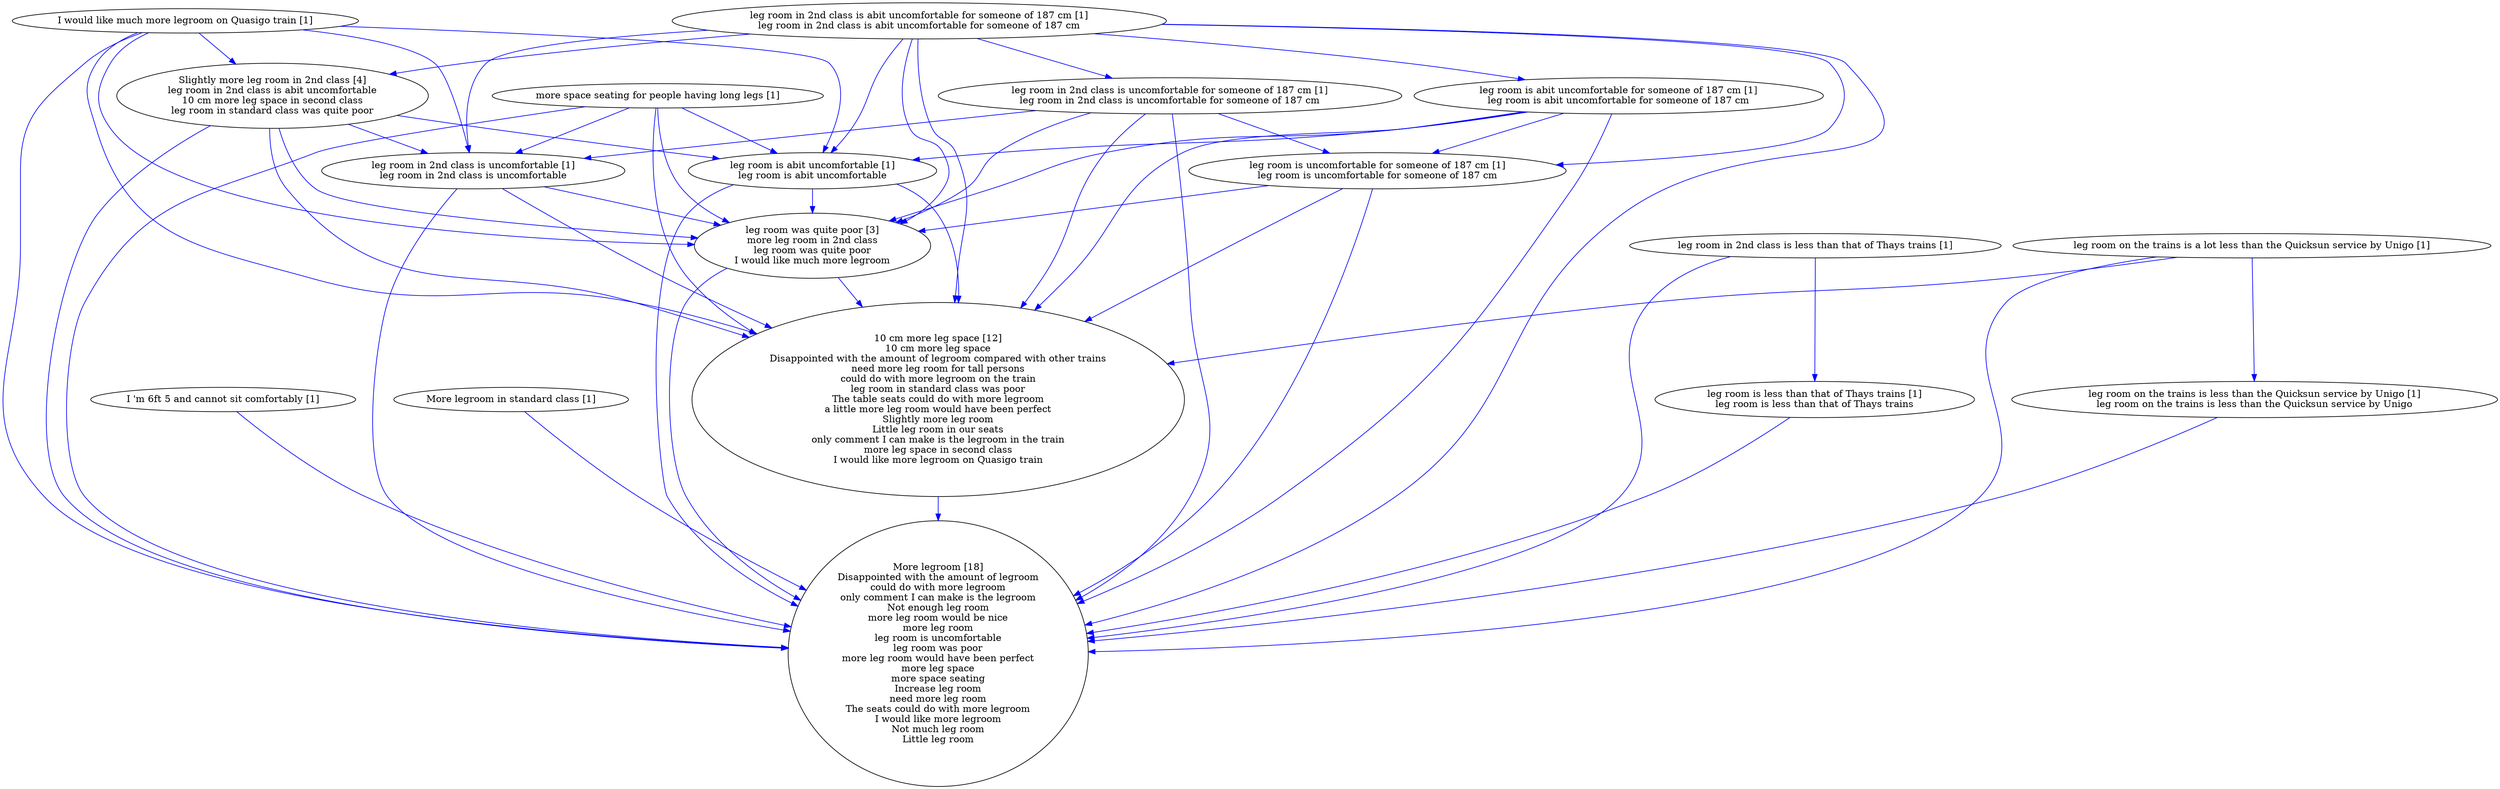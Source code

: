 digraph collapsedGraph {
"leg room was quite poor [3]\nmore leg room in 2nd class\nleg room was quite poor\nI would like much more legroom""More legroom [18]\nDisappointed with the amount of legroom\ncould do with more legroom\nonly comment I can make is the legroom\nNot enough leg room\nmore leg room would be nice\nmore leg room\nleg room is uncomfortable\nleg room was poor\nmore leg room would have been perfect\nmore leg space\nmore space seating\nIncrease leg room\nneed more leg room\nThe seats could do with more legroom\nI would like more legroom\nNot much leg room\nLittle leg room""10 cm more leg space [12]\n10 cm more leg space\nDisappointed with the amount of legroom compared with other trains\nneed more leg room for tall persons\ncould do with more legroom on the train\nleg room in standard class was poor\nThe table seats could do with more legroom\na little more leg room would have been perfect\nSlightly more leg room\nLittle leg room in our seats\nonly comment I can make is the legroom in the train\nmore leg space in second class\nI would like more legroom on Quasigo train""Slightly more leg room in 2nd class [4]\nleg room in 2nd class is abit uncomfortable\n10 cm more leg space in second class\nleg room in standard class was quite poor""I 'm 6ft 5 and cannot sit comfortably [1]""I would like much more legroom on Quasigo train [1]""More legroom in standard class [1]""leg room in 2nd class is abit uncomfortable for someone of 187 cm [1]\nleg room in 2nd class is abit uncomfortable for someone of 187 cm""leg room is abit uncomfortable for someone of 187 cm [1]\nleg room is abit uncomfortable for someone of 187 cm""leg room is abit uncomfortable [1]\nleg room is abit uncomfortable""leg room is uncomfortable for someone of 187 cm [1]\nleg room is uncomfortable for someone of 187 cm""leg room in 2nd class is uncomfortable [1]\nleg room in 2nd class is uncomfortable""leg room in 2nd class is uncomfortable for someone of 187 cm [1]\nleg room in 2nd class is uncomfortable for someone of 187 cm""leg room in 2nd class is less than that of Thays trains [1]""leg room is less than that of Thays trains [1]\nleg room is less than that of Thays trains""leg room on the trains is a lot less than the Quicksun service by Unigo [1]""leg room on the trains is less than the Quicksun service by Unigo [1]\nleg room on the trains is less than the Quicksun service by Unigo""more space seating for people having long legs [1]""10 cm more leg space [12]\n10 cm more leg space\nDisappointed with the amount of legroom compared with other trains\nneed more leg room for tall persons\ncould do with more legroom on the train\nleg room in standard class was poor\nThe table seats could do with more legroom\na little more leg room would have been perfect\nSlightly more leg room\nLittle leg room in our seats\nonly comment I can make is the legroom in the train\nmore leg space in second class\nI would like more legroom on Quasigo train" -> "More legroom [18]\nDisappointed with the amount of legroom\ncould do with more legroom\nonly comment I can make is the legroom\nNot enough leg room\nmore leg room would be nice\nmore leg room\nleg room is uncomfortable\nleg room was poor\nmore leg room would have been perfect\nmore leg space\nmore space seating\nIncrease leg room\nneed more leg room\nThe seats could do with more legroom\nI would like more legroom\nNot much leg room\nLittle leg room" [color=blue]
"Slightly more leg room in 2nd class [4]\nleg room in 2nd class is abit uncomfortable\n10 cm more leg space in second class\nleg room in standard class was quite poor" -> "10 cm more leg space [12]\n10 cm more leg space\nDisappointed with the amount of legroom compared with other trains\nneed more leg room for tall persons\ncould do with more legroom on the train\nleg room in standard class was poor\nThe table seats could do with more legroom\na little more leg room would have been perfect\nSlightly more leg room\nLittle leg room in our seats\nonly comment I can make is the legroom in the train\nmore leg space in second class\nI would like more legroom on Quasigo train" [color=blue]
"Slightly more leg room in 2nd class [4]\nleg room in 2nd class is abit uncomfortable\n10 cm more leg space in second class\nleg room in standard class was quite poor" -> "leg room is abit uncomfortable [1]\nleg room is abit uncomfortable" [color=blue]
"more space seating for people having long legs [1]" -> "leg room in 2nd class is uncomfortable [1]\nleg room in 2nd class is uncomfortable" [color=blue]
"leg room in 2nd class is abit uncomfortable for someone of 187 cm [1]\nleg room in 2nd class is abit uncomfortable for someone of 187 cm" -> "10 cm more leg space [12]\n10 cm more leg space\nDisappointed with the amount of legroom compared with other trains\nneed more leg room for tall persons\ncould do with more legroom on the train\nleg room in standard class was poor\nThe table seats could do with more legroom\na little more leg room would have been perfect\nSlightly more leg room\nLittle leg room in our seats\nonly comment I can make is the legroom in the train\nmore leg space in second class\nI would like more legroom on Quasigo train" [color=blue]
"more space seating for people having long legs [1]" -> "10 cm more leg space [12]\n10 cm more leg space\nDisappointed with the amount of legroom compared with other trains\nneed more leg room for tall persons\ncould do with more legroom on the train\nleg room in standard class was poor\nThe table seats could do with more legroom\na little more leg room would have been perfect\nSlightly more leg room\nLittle leg room in our seats\nonly comment I can make is the legroom in the train\nmore leg space in second class\nI would like more legroom on Quasigo train" [color=blue]
"more space seating for people having long legs [1]" -> "leg room was quite poor [3]\nmore leg room in 2nd class\nleg room was quite poor\nI would like much more legroom" [color=blue]
"leg room was quite poor [3]\nmore leg room in 2nd class\nleg room was quite poor\nI would like much more legroom" -> "More legroom [18]\nDisappointed with the amount of legroom\ncould do with more legroom\nonly comment I can make is the legroom\nNot enough leg room\nmore leg room would be nice\nmore leg room\nleg room is uncomfortable\nleg room was poor\nmore leg room would have been perfect\nmore leg space\nmore space seating\nIncrease leg room\nneed more leg room\nThe seats could do with more legroom\nI would like more legroom\nNot much leg room\nLittle leg room" [color=blue]
"more space seating for people having long legs [1]" -> "More legroom [18]\nDisappointed with the amount of legroom\ncould do with more legroom\nonly comment I can make is the legroom\nNot enough leg room\nmore leg room would be nice\nmore leg room\nleg room is uncomfortable\nleg room was poor\nmore leg room would have been perfect\nmore leg space\nmore space seating\nIncrease leg room\nneed more leg room\nThe seats could do with more legroom\nI would like more legroom\nNot much leg room\nLittle leg room" [color=blue]
"leg room in 2nd class is uncomfortable [1]\nleg room in 2nd class is uncomfortable" -> "More legroom [18]\nDisappointed with the amount of legroom\ncould do with more legroom\nonly comment I can make is the legroom\nNot enough leg room\nmore leg room would be nice\nmore leg room\nleg room is uncomfortable\nleg room was poor\nmore leg room would have been perfect\nmore leg space\nmore space seating\nIncrease leg room\nneed more leg room\nThe seats could do with more legroom\nI would like more legroom\nNot much leg room\nLittle leg room" [color=blue]
"leg room in 2nd class is uncomfortable [1]\nleg room in 2nd class is uncomfortable" -> "leg room was quite poor [3]\nmore leg room in 2nd class\nleg room was quite poor\nI would like much more legroom" [color=blue]
"leg room in 2nd class is uncomfortable [1]\nleg room in 2nd class is uncomfortable" -> "10 cm more leg space [12]\n10 cm more leg space\nDisappointed with the amount of legroom compared with other trains\nneed more leg room for tall persons\ncould do with more legroom on the train\nleg room in standard class was poor\nThe table seats could do with more legroom\na little more leg room would have been perfect\nSlightly more leg room\nLittle leg room in our seats\nonly comment I can make is the legroom in the train\nmore leg space in second class\nI would like more legroom on Quasigo train" [color=blue]
"leg room in 2nd class is uncomfortable for someone of 187 cm [1]\nleg room in 2nd class is uncomfortable for someone of 187 cm" -> "10 cm more leg space [12]\n10 cm more leg space\nDisappointed with the amount of legroom compared with other trains\nneed more leg room for tall persons\ncould do with more legroom on the train\nleg room in standard class was poor\nThe table seats could do with more legroom\na little more leg room would have been perfect\nSlightly more leg room\nLittle leg room in our seats\nonly comment I can make is the legroom in the train\nmore leg space in second class\nI would like more legroom on Quasigo train" [color=blue]
"leg room on the trains is a lot less than the Quicksun service by Unigo [1]" -> "More legroom [18]\nDisappointed with the amount of legroom\ncould do with more legroom\nonly comment I can make is the legroom\nNot enough leg room\nmore leg room would be nice\nmore leg room\nleg room is uncomfortable\nleg room was poor\nmore leg room would have been perfect\nmore leg space\nmore space seating\nIncrease leg room\nneed more leg room\nThe seats could do with more legroom\nI would like more legroom\nNot much leg room\nLittle leg room" [color=blue]
"leg room is less than that of Thays trains [1]\nleg room is less than that of Thays trains" -> "More legroom [18]\nDisappointed with the amount of legroom\ncould do with more legroom\nonly comment I can make is the legroom\nNot enough leg room\nmore leg room would be nice\nmore leg room\nleg room is uncomfortable\nleg room was poor\nmore leg room would have been perfect\nmore leg space\nmore space seating\nIncrease leg room\nneed more leg room\nThe seats could do with more legroom\nI would like more legroom\nNot much leg room\nLittle leg room" [color=blue]
"leg room is uncomfortable for someone of 187 cm [1]\nleg room is uncomfortable for someone of 187 cm" -> "10 cm more leg space [12]\n10 cm more leg space\nDisappointed with the amount of legroom compared with other trains\nneed more leg room for tall persons\ncould do with more legroom on the train\nleg room in standard class was poor\nThe table seats could do with more legroom\na little more leg room would have been perfect\nSlightly more leg room\nLittle leg room in our seats\nonly comment I can make is the legroom in the train\nmore leg space in second class\nI would like more legroom on Quasigo train" [color=blue]
"More legroom in standard class [1]" -> "More legroom [18]\nDisappointed with the amount of legroom\ncould do with more legroom\nonly comment I can make is the legroom\nNot enough leg room\nmore leg room would be nice\nmore leg room\nleg room is uncomfortable\nleg room was poor\nmore leg room would have been perfect\nmore leg space\nmore space seating\nIncrease leg room\nneed more leg room\nThe seats could do with more legroom\nI would like more legroom\nNot much leg room\nLittle leg room" [color=blue]
"Slightly more leg room in 2nd class [4]\nleg room in 2nd class is abit uncomfortable\n10 cm more leg space in second class\nleg room in standard class was quite poor" -> "leg room was quite poor [3]\nmore leg room in 2nd class\nleg room was quite poor\nI would like much more legroom" [color=blue]
"Slightly more leg room in 2nd class [4]\nleg room in 2nd class is abit uncomfortable\n10 cm more leg space in second class\nleg room in standard class was quite poor" -> "More legroom [18]\nDisappointed with the amount of legroom\ncould do with more legroom\nonly comment I can make is the legroom\nNot enough leg room\nmore leg room would be nice\nmore leg room\nleg room is uncomfortable\nleg room was poor\nmore leg room would have been perfect\nmore leg space\nmore space seating\nIncrease leg room\nneed more leg room\nThe seats could do with more legroom\nI would like more legroom\nNot much leg room\nLittle leg room" [color=blue]
"leg room in 2nd class is uncomfortable for someone of 187 cm [1]\nleg room in 2nd class is uncomfortable for someone of 187 cm" -> "leg room was quite poor [3]\nmore leg room in 2nd class\nleg room was quite poor\nI would like much more legroom" [color=blue]
"leg room is uncomfortable for someone of 187 cm [1]\nleg room is uncomfortable for someone of 187 cm" -> "More legroom [18]\nDisappointed with the amount of legroom\ncould do with more legroom\nonly comment I can make is the legroom\nNot enough leg room\nmore leg room would be nice\nmore leg room\nleg room is uncomfortable\nleg room was poor\nmore leg room would have been perfect\nmore leg space\nmore space seating\nIncrease leg room\nneed more leg room\nThe seats could do with more legroom\nI would like more legroom\nNot much leg room\nLittle leg room" [color=blue]
"leg room is uncomfortable for someone of 187 cm [1]\nleg room is uncomfortable for someone of 187 cm" -> "leg room was quite poor [3]\nmore leg room in 2nd class\nleg room was quite poor\nI would like much more legroom" [color=blue]
"Slightly more leg room in 2nd class [4]\nleg room in 2nd class is abit uncomfortable\n10 cm more leg space in second class\nleg room in standard class was quite poor" -> "leg room in 2nd class is uncomfortable [1]\nleg room in 2nd class is uncomfortable" [color=blue]
"leg room in 2nd class is uncomfortable for someone of 187 cm [1]\nleg room in 2nd class is uncomfortable for someone of 187 cm" -> "More legroom [18]\nDisappointed with the amount of legroom\ncould do with more legroom\nonly comment I can make is the legroom\nNot enough leg room\nmore leg room would be nice\nmore leg room\nleg room is uncomfortable\nleg room was poor\nmore leg room would have been perfect\nmore leg space\nmore space seating\nIncrease leg room\nneed more leg room\nThe seats could do with more legroom\nI would like more legroom\nNot much leg room\nLittle leg room" [color=blue]
"leg room is abit uncomfortable for someone of 187 cm [1]\nleg room is abit uncomfortable for someone of 187 cm" -> "leg room was quite poor [3]\nmore leg room in 2nd class\nleg room was quite poor\nI would like much more legroom" [color=blue]
"leg room is abit uncomfortable for someone of 187 cm [1]\nleg room is abit uncomfortable for someone of 187 cm" -> "More legroom [18]\nDisappointed with the amount of legroom\ncould do with more legroom\nonly comment I can make is the legroom\nNot enough leg room\nmore leg room would be nice\nmore leg room\nleg room is uncomfortable\nleg room was poor\nmore leg room would have been perfect\nmore leg space\nmore space seating\nIncrease leg room\nneed more leg room\nThe seats could do with more legroom\nI would like more legroom\nNot much leg room\nLittle leg room" [color=blue]
"leg room is abit uncomfortable for someone of 187 cm [1]\nleg room is abit uncomfortable for someone of 187 cm" -> "10 cm more leg space [12]\n10 cm more leg space\nDisappointed with the amount of legroom compared with other trains\nneed more leg room for tall persons\ncould do with more legroom on the train\nleg room in standard class was poor\nThe table seats could do with more legroom\na little more leg room would have been perfect\nSlightly more leg room\nLittle leg room in our seats\nonly comment I can make is the legroom in the train\nmore leg space in second class\nI would like more legroom on Quasigo train" [color=blue]
"leg room is abit uncomfortable [1]\nleg room is abit uncomfortable" -> "10 cm more leg space [12]\n10 cm more leg space\nDisappointed with the amount of legroom compared with other trains\nneed more leg room for tall persons\ncould do with more legroom on the train\nleg room in standard class was poor\nThe table seats could do with more legroom\na little more leg room would have been perfect\nSlightly more leg room\nLittle leg room in our seats\nonly comment I can make is the legroom in the train\nmore leg space in second class\nI would like more legroom on Quasigo train" [color=blue]
"leg room on the trains is less than the Quicksun service by Unigo [1]\nleg room on the trains is less than the Quicksun service by Unigo" -> "More legroom [18]\nDisappointed with the amount of legroom\ncould do with more legroom\nonly comment I can make is the legroom\nNot enough leg room\nmore leg room would be nice\nmore leg room\nleg room is uncomfortable\nleg room was poor\nmore leg room would have been perfect\nmore leg space\nmore space seating\nIncrease leg room\nneed more leg room\nThe seats could do with more legroom\nI would like more legroom\nNot much leg room\nLittle leg room" [color=blue]
"I would like much more legroom on Quasigo train [1]" -> "leg room in 2nd class is uncomfortable [1]\nleg room in 2nd class is uncomfortable" [color=blue]
"leg room on the trains is a lot less than the Quicksun service by Unigo [1]" -> "10 cm more leg space [12]\n10 cm more leg space\nDisappointed with the amount of legroom compared with other trains\nneed more leg room for tall persons\ncould do with more legroom on the train\nleg room in standard class was poor\nThe table seats could do with more legroom\na little more leg room would have been perfect\nSlightly more leg room\nLittle leg room in our seats\nonly comment I can make is the legroom in the train\nmore leg space in second class\nI would like more legroom on Quasigo train" [color=blue]
"I would like much more legroom on Quasigo train [1]" -> "leg room was quite poor [3]\nmore leg room in 2nd class\nleg room was quite poor\nI would like much more legroom" [color=blue]
"I would like much more legroom on Quasigo train [1]" -> "10 cm more leg space [12]\n10 cm more leg space\nDisappointed with the amount of legroom compared with other trains\nneed more leg room for tall persons\ncould do with more legroom on the train\nleg room in standard class was poor\nThe table seats could do with more legroom\na little more leg room would have been perfect\nSlightly more leg room\nLittle leg room in our seats\nonly comment I can make is the legroom in the train\nmore leg space in second class\nI would like more legroom on Quasigo train" [color=blue]
"I would like much more legroom on Quasigo train [1]" -> "More legroom [18]\nDisappointed with the amount of legroom\ncould do with more legroom\nonly comment I can make is the legroom\nNot enough leg room\nmore leg room would be nice\nmore leg room\nleg room is uncomfortable\nleg room was poor\nmore leg room would have been perfect\nmore leg space\nmore space seating\nIncrease leg room\nneed more leg room\nThe seats could do with more legroom\nI would like more legroom\nNot much leg room\nLittle leg room" [color=blue]
"I 'm 6ft 5 and cannot sit comfortably [1]" -> "More legroom [18]\nDisappointed with the amount of legroom\ncould do with more legroom\nonly comment I can make is the legroom\nNot enough leg room\nmore leg room would be nice\nmore leg room\nleg room is uncomfortable\nleg room was poor\nmore leg room would have been perfect\nmore leg space\nmore space seating\nIncrease leg room\nneed more leg room\nThe seats could do with more legroom\nI would like more legroom\nNot much leg room\nLittle leg room" [color=blue]
"leg room in 2nd class is less than that of Thays trains [1]" -> "More legroom [18]\nDisappointed with the amount of legroom\ncould do with more legroom\nonly comment I can make is the legroom\nNot enough leg room\nmore leg room would be nice\nmore leg room\nleg room is uncomfortable\nleg room was poor\nmore leg room would have been perfect\nmore leg space\nmore space seating\nIncrease leg room\nneed more leg room\nThe seats could do with more legroom\nI would like more legroom\nNot much leg room\nLittle leg room" [color=blue]
"I would like much more legroom on Quasigo train [1]" -> "Slightly more leg room in 2nd class [4]\nleg room in 2nd class is abit uncomfortable\n10 cm more leg space in second class\nleg room in standard class was quite poor" [color=blue]
"I would like much more legroom on Quasigo train [1]" -> "leg room is abit uncomfortable [1]\nleg room is abit uncomfortable" [color=blue]
"more space seating for people having long legs [1]" -> "leg room is abit uncomfortable [1]\nleg room is abit uncomfortable" [color=blue]
"leg room in 2nd class is abit uncomfortable for someone of 187 cm [1]\nleg room in 2nd class is abit uncomfortable for someone of 187 cm" -> "Slightly more leg room in 2nd class [4]\nleg room in 2nd class is abit uncomfortable\n10 cm more leg space in second class\nleg room in standard class was quite poor" [color=blue]
"leg room is abit uncomfortable [1]\nleg room is abit uncomfortable" -> "More legroom [18]\nDisappointed with the amount of legroom\ncould do with more legroom\nonly comment I can make is the legroom\nNot enough leg room\nmore leg room would be nice\nmore leg room\nleg room is uncomfortable\nleg room was poor\nmore leg room would have been perfect\nmore leg space\nmore space seating\nIncrease leg room\nneed more leg room\nThe seats could do with more legroom\nI would like more legroom\nNot much leg room\nLittle leg room" [color=blue]
"leg room in 2nd class is abit uncomfortable for someone of 187 cm [1]\nleg room in 2nd class is abit uncomfortable for someone of 187 cm" -> "More legroom [18]\nDisappointed with the amount of legroom\ncould do with more legroom\nonly comment I can make is the legroom\nNot enough leg room\nmore leg room would be nice\nmore leg room\nleg room is uncomfortable\nleg room was poor\nmore leg room would have been perfect\nmore leg space\nmore space seating\nIncrease leg room\nneed more leg room\nThe seats could do with more legroom\nI would like more legroom\nNot much leg room\nLittle leg room" [color=blue]
"leg room in 2nd class is abit uncomfortable for someone of 187 cm [1]\nleg room in 2nd class is abit uncomfortable for someone of 187 cm" -> "leg room was quite poor [3]\nmore leg room in 2nd class\nleg room was quite poor\nI would like much more legroom" [color=blue]
"leg room is abit uncomfortable [1]\nleg room is abit uncomfortable" -> "leg room was quite poor [3]\nmore leg room in 2nd class\nleg room was quite poor\nI would like much more legroom" [color=blue]
"leg room in 2nd class is abit uncomfortable for someone of 187 cm [1]\nleg room in 2nd class is abit uncomfortable for someone of 187 cm" -> "leg room is abit uncomfortable for someone of 187 cm [1]\nleg room is abit uncomfortable for someone of 187 cm" [color=blue]
"leg room is abit uncomfortable for someone of 187 cm [1]\nleg room is abit uncomfortable for someone of 187 cm" -> "leg room is abit uncomfortable [1]\nleg room is abit uncomfortable" [color=blue]
"leg room is abit uncomfortable for someone of 187 cm [1]\nleg room is abit uncomfortable for someone of 187 cm" -> "leg room is uncomfortable for someone of 187 cm [1]\nleg room is uncomfortable for someone of 187 cm" [color=blue]
"leg room in 2nd class is abit uncomfortable for someone of 187 cm [1]\nleg room in 2nd class is abit uncomfortable for someone of 187 cm" -> "leg room in 2nd class is uncomfortable for someone of 187 cm [1]\nleg room in 2nd class is uncomfortable for someone of 187 cm" [color=blue]
"leg room in 2nd class is uncomfortable for someone of 187 cm [1]\nleg room in 2nd class is uncomfortable for someone of 187 cm" -> "leg room is uncomfortable for someone of 187 cm [1]\nleg room is uncomfortable for someone of 187 cm" [color=blue]
"leg room in 2nd class is uncomfortable for someone of 187 cm [1]\nleg room in 2nd class is uncomfortable for someone of 187 cm" -> "leg room in 2nd class is uncomfortable [1]\nleg room in 2nd class is uncomfortable" [color=blue]
"leg room in 2nd class is abit uncomfortable for someone of 187 cm [1]\nleg room in 2nd class is abit uncomfortable for someone of 187 cm" -> "leg room is uncomfortable for someone of 187 cm [1]\nleg room is uncomfortable for someone of 187 cm" [color=blue]
"leg room in 2nd class is abit uncomfortable for someone of 187 cm [1]\nleg room in 2nd class is abit uncomfortable for someone of 187 cm" -> "leg room in 2nd class is uncomfortable [1]\nleg room in 2nd class is uncomfortable" [color=blue]
"leg room in 2nd class is abit uncomfortable for someone of 187 cm [1]\nleg room in 2nd class is abit uncomfortable for someone of 187 cm" -> "leg room is abit uncomfortable [1]\nleg room is abit uncomfortable" [color=blue]
"leg room in 2nd class is less than that of Thays trains [1]" -> "leg room is less than that of Thays trains [1]\nleg room is less than that of Thays trains" [color=blue]
"leg room on the trains is a lot less than the Quicksun service by Unigo [1]" -> "leg room on the trains is less than the Quicksun service by Unigo [1]\nleg room on the trains is less than the Quicksun service by Unigo" [color=blue]
"leg room was quite poor [3]\nmore leg room in 2nd class\nleg room was quite poor\nI would like much more legroom" -> "10 cm more leg space [12]\n10 cm more leg space\nDisappointed with the amount of legroom compared with other trains\nneed more leg room for tall persons\ncould do with more legroom on the train\nleg room in standard class was poor\nThe table seats could do with more legroom\na little more leg room would have been perfect\nSlightly more leg room\nLittle leg room in our seats\nonly comment I can make is the legroom in the train\nmore leg space in second class\nI would like more legroom on Quasigo train" [color=blue]
}